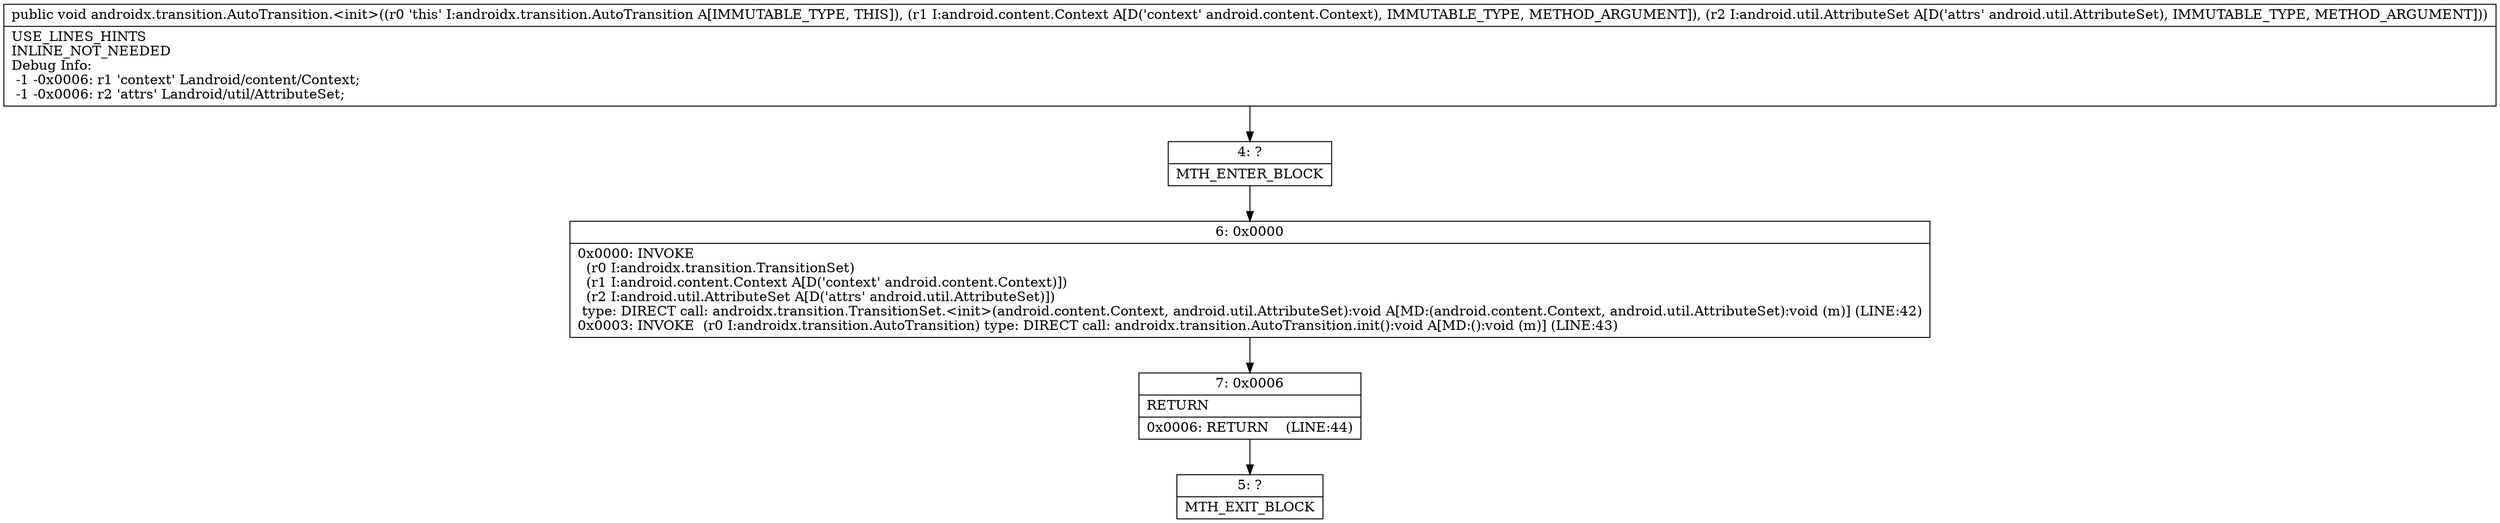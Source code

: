digraph "CFG forandroidx.transition.AutoTransition.\<init\>(Landroid\/content\/Context;Landroid\/util\/AttributeSet;)V" {
Node_4 [shape=record,label="{4\:\ ?|MTH_ENTER_BLOCK\l}"];
Node_6 [shape=record,label="{6\:\ 0x0000|0x0000: INVOKE  \l  (r0 I:androidx.transition.TransitionSet)\l  (r1 I:android.content.Context A[D('context' android.content.Context)])\l  (r2 I:android.util.AttributeSet A[D('attrs' android.util.AttributeSet)])\l type: DIRECT call: androidx.transition.TransitionSet.\<init\>(android.content.Context, android.util.AttributeSet):void A[MD:(android.content.Context, android.util.AttributeSet):void (m)] (LINE:42)\l0x0003: INVOKE  (r0 I:androidx.transition.AutoTransition) type: DIRECT call: androidx.transition.AutoTransition.init():void A[MD:():void (m)] (LINE:43)\l}"];
Node_7 [shape=record,label="{7\:\ 0x0006|RETURN\l|0x0006: RETURN    (LINE:44)\l}"];
Node_5 [shape=record,label="{5\:\ ?|MTH_EXIT_BLOCK\l}"];
MethodNode[shape=record,label="{public void androidx.transition.AutoTransition.\<init\>((r0 'this' I:androidx.transition.AutoTransition A[IMMUTABLE_TYPE, THIS]), (r1 I:android.content.Context A[D('context' android.content.Context), IMMUTABLE_TYPE, METHOD_ARGUMENT]), (r2 I:android.util.AttributeSet A[D('attrs' android.util.AttributeSet), IMMUTABLE_TYPE, METHOD_ARGUMENT]))  | USE_LINES_HINTS\lINLINE_NOT_NEEDED\lDebug Info:\l  \-1 \-0x0006: r1 'context' Landroid\/content\/Context;\l  \-1 \-0x0006: r2 'attrs' Landroid\/util\/AttributeSet;\l}"];
MethodNode -> Node_4;Node_4 -> Node_6;
Node_6 -> Node_7;
Node_7 -> Node_5;
}

